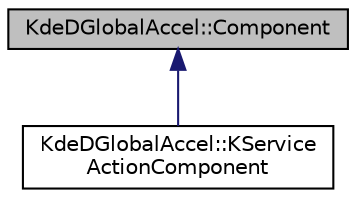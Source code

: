 digraph "KdeDGlobalAccel::Component"
{
  edge [fontname="Helvetica",fontsize="10",labelfontname="Helvetica",labelfontsize="10"];
  node [fontname="Helvetica",fontsize="10",shape=record];
  Node0 [label="KdeDGlobalAccel::Component",height=0.2,width=0.4,color="black", fillcolor="grey75", style="filled", fontcolor="black"];
  Node0 -> Node1 [dir="back",color="midnightblue",fontsize="10",style="solid",fontname="Helvetica"];
  Node1 [label="KdeDGlobalAccel::KService\lActionComponent",height=0.2,width=0.4,color="black", fillcolor="white", style="filled",URL="$classKdeDGlobalAccel_1_1KServiceActionComponent.html"];
}
